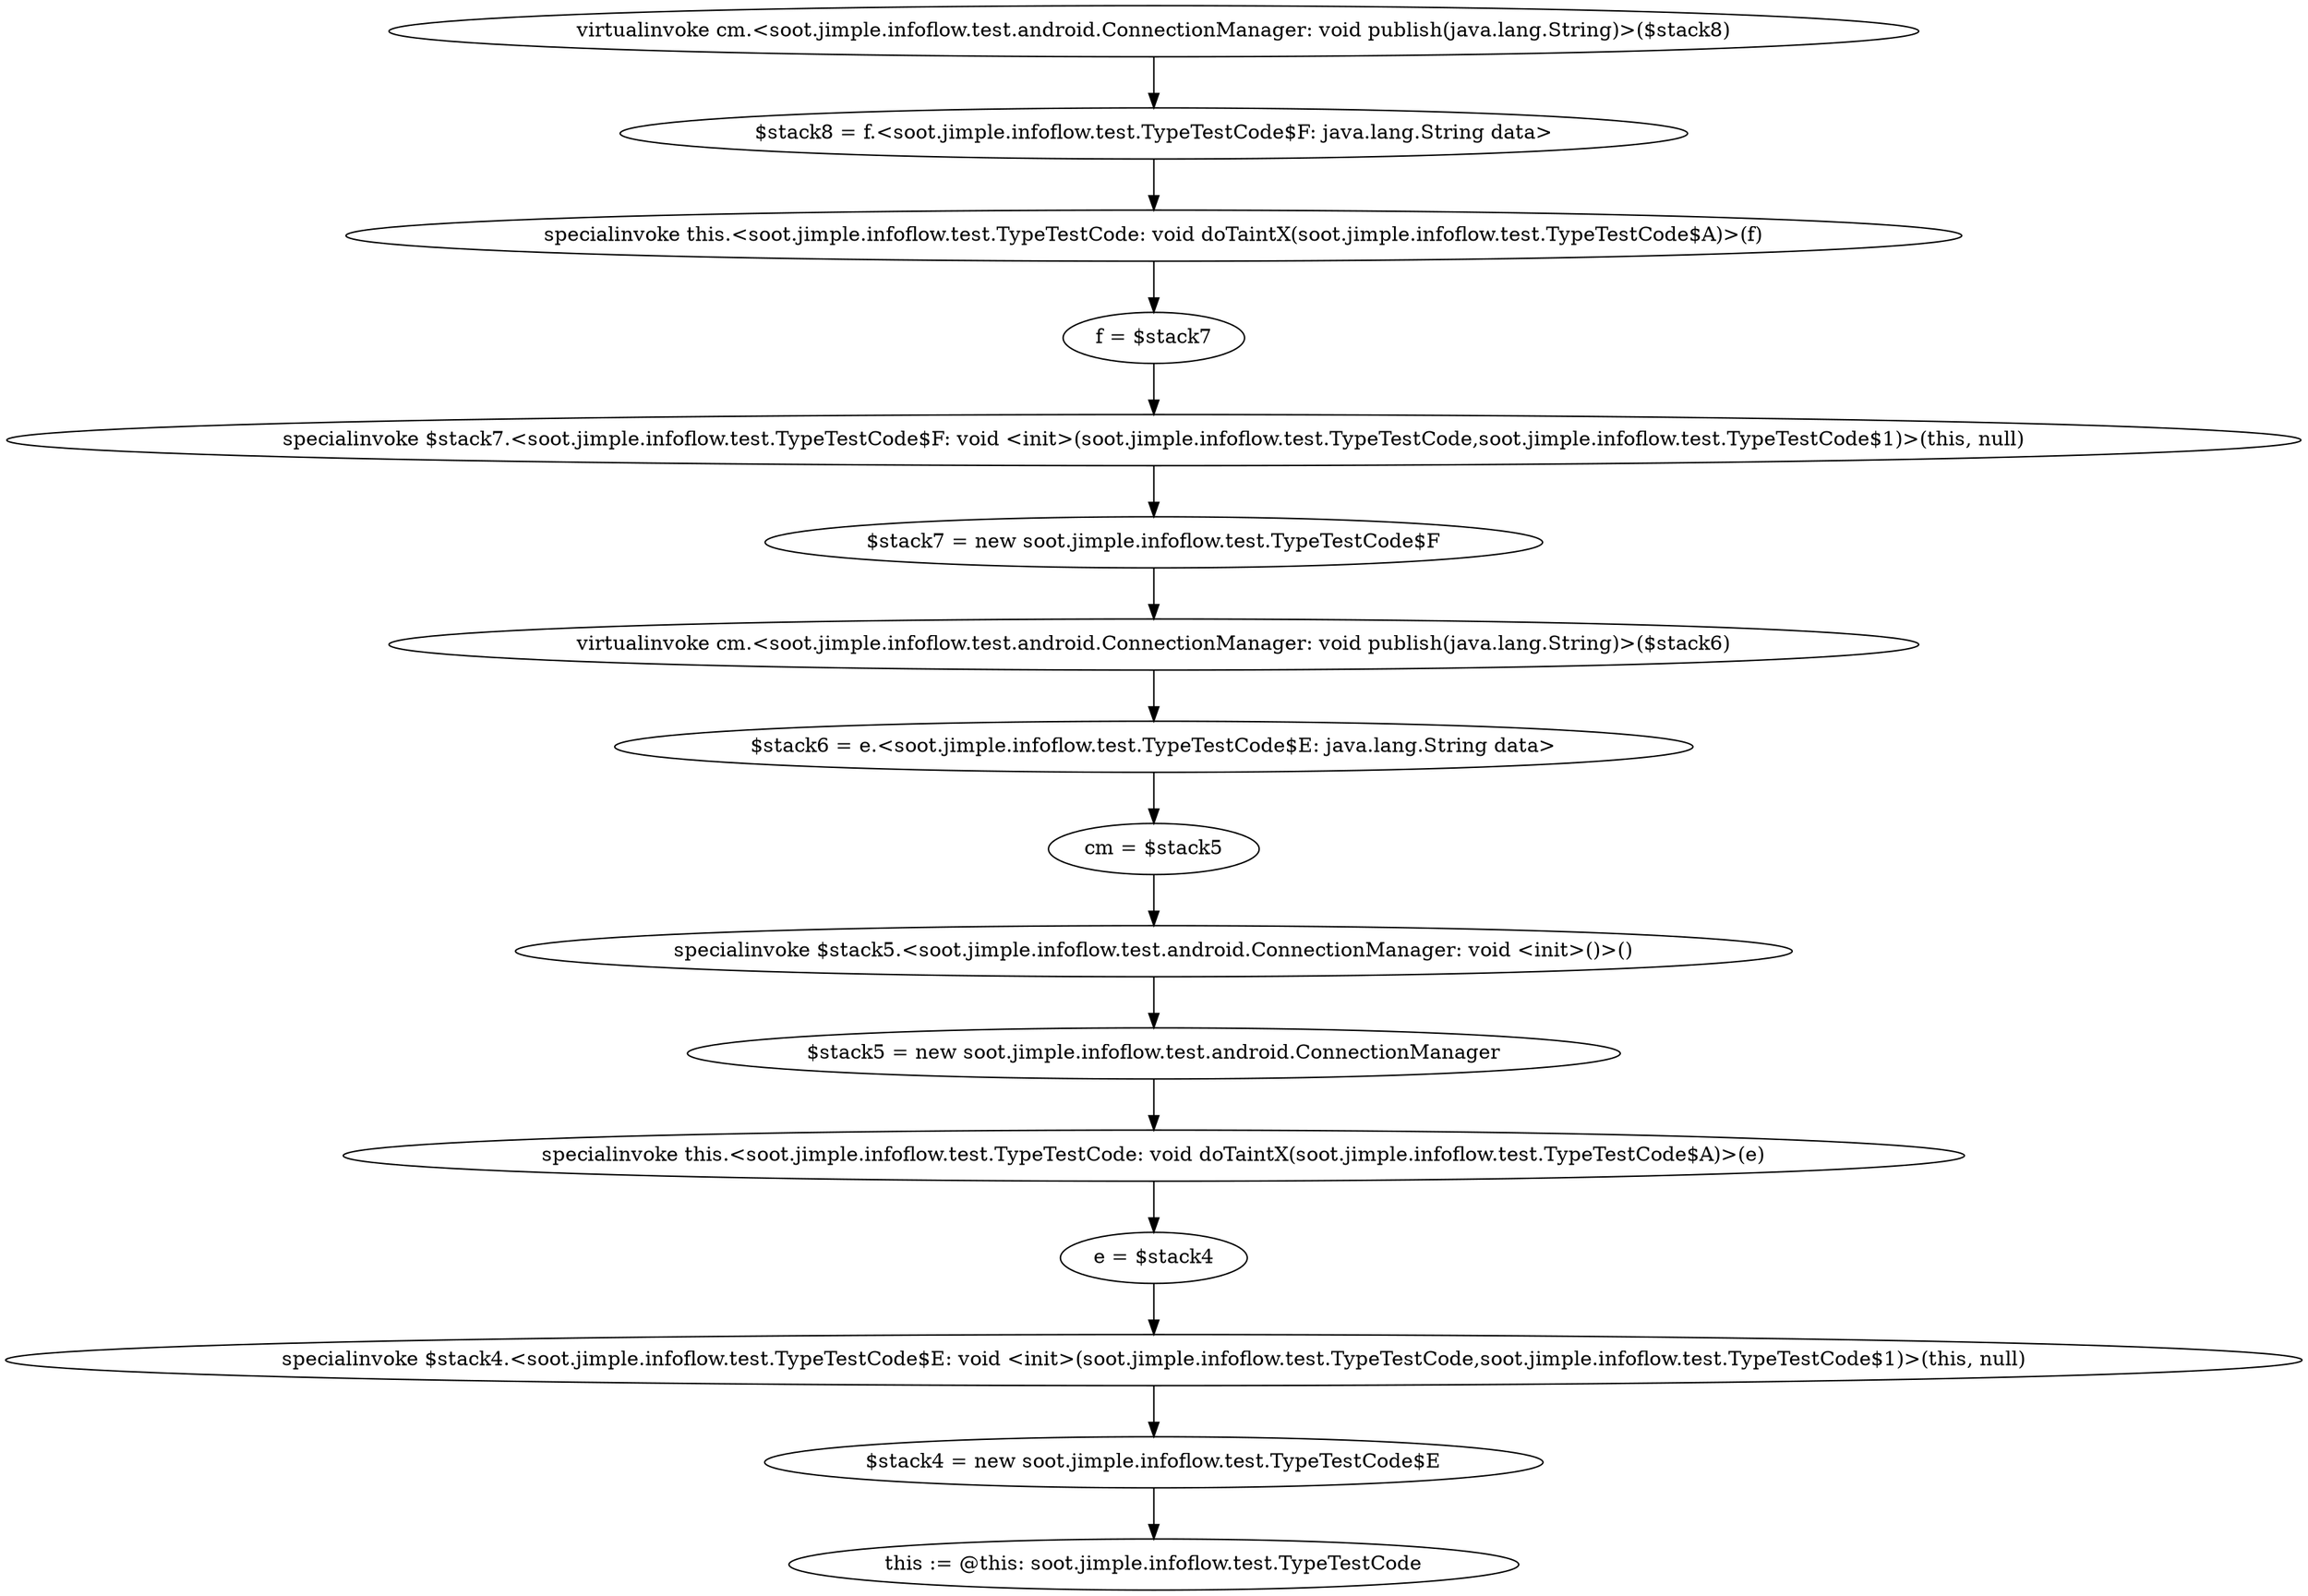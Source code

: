 digraph "" {
    "virtualinvoke cm.<soot.jimple.infoflow.test.android.ConnectionManager: void publish(java.lang.String)>($stack8)"
    "$stack8 = f.<soot.jimple.infoflow.test.TypeTestCode$F: java.lang.String data>"
    "virtualinvoke cm.<soot.jimple.infoflow.test.android.ConnectionManager: void publish(java.lang.String)>($stack8)"->"$stack8 = f.<soot.jimple.infoflow.test.TypeTestCode$F: java.lang.String data>";
    "specialinvoke this.<soot.jimple.infoflow.test.TypeTestCode: void doTaintX(soot.jimple.infoflow.test.TypeTestCode$A)>(f)"
    "$stack8 = f.<soot.jimple.infoflow.test.TypeTestCode$F: java.lang.String data>"->"specialinvoke this.<soot.jimple.infoflow.test.TypeTestCode: void doTaintX(soot.jimple.infoflow.test.TypeTestCode$A)>(f)";
    "f = $stack7"
    "specialinvoke this.<soot.jimple.infoflow.test.TypeTestCode: void doTaintX(soot.jimple.infoflow.test.TypeTestCode$A)>(f)"->"f = $stack7";
    "specialinvoke $stack7.<soot.jimple.infoflow.test.TypeTestCode$F: void <init>(soot.jimple.infoflow.test.TypeTestCode,soot.jimple.infoflow.test.TypeTestCode$1)>(this, null)"
    "f = $stack7"->"specialinvoke $stack7.<soot.jimple.infoflow.test.TypeTestCode$F: void <init>(soot.jimple.infoflow.test.TypeTestCode,soot.jimple.infoflow.test.TypeTestCode$1)>(this, null)";
    "$stack7 = new soot.jimple.infoflow.test.TypeTestCode$F"
    "specialinvoke $stack7.<soot.jimple.infoflow.test.TypeTestCode$F: void <init>(soot.jimple.infoflow.test.TypeTestCode,soot.jimple.infoflow.test.TypeTestCode$1)>(this, null)"->"$stack7 = new soot.jimple.infoflow.test.TypeTestCode$F";
    "virtualinvoke cm.<soot.jimple.infoflow.test.android.ConnectionManager: void publish(java.lang.String)>($stack6)"
    "$stack7 = new soot.jimple.infoflow.test.TypeTestCode$F"->"virtualinvoke cm.<soot.jimple.infoflow.test.android.ConnectionManager: void publish(java.lang.String)>($stack6)";
    "$stack6 = e.<soot.jimple.infoflow.test.TypeTestCode$E: java.lang.String data>"
    "virtualinvoke cm.<soot.jimple.infoflow.test.android.ConnectionManager: void publish(java.lang.String)>($stack6)"->"$stack6 = e.<soot.jimple.infoflow.test.TypeTestCode$E: java.lang.String data>";
    "cm = $stack5"
    "$stack6 = e.<soot.jimple.infoflow.test.TypeTestCode$E: java.lang.String data>"->"cm = $stack5";
    "specialinvoke $stack5.<soot.jimple.infoflow.test.android.ConnectionManager: void <init>()>()"
    "cm = $stack5"->"specialinvoke $stack5.<soot.jimple.infoflow.test.android.ConnectionManager: void <init>()>()";
    "$stack5 = new soot.jimple.infoflow.test.android.ConnectionManager"
    "specialinvoke $stack5.<soot.jimple.infoflow.test.android.ConnectionManager: void <init>()>()"->"$stack5 = new soot.jimple.infoflow.test.android.ConnectionManager";
    "specialinvoke this.<soot.jimple.infoflow.test.TypeTestCode: void doTaintX(soot.jimple.infoflow.test.TypeTestCode$A)>(e)"
    "$stack5 = new soot.jimple.infoflow.test.android.ConnectionManager"->"specialinvoke this.<soot.jimple.infoflow.test.TypeTestCode: void doTaintX(soot.jimple.infoflow.test.TypeTestCode$A)>(e)";
    "e = $stack4"
    "specialinvoke this.<soot.jimple.infoflow.test.TypeTestCode: void doTaintX(soot.jimple.infoflow.test.TypeTestCode$A)>(e)"->"e = $stack4";
    "specialinvoke $stack4.<soot.jimple.infoflow.test.TypeTestCode$E: void <init>(soot.jimple.infoflow.test.TypeTestCode,soot.jimple.infoflow.test.TypeTestCode$1)>(this, null)"
    "e = $stack4"->"specialinvoke $stack4.<soot.jimple.infoflow.test.TypeTestCode$E: void <init>(soot.jimple.infoflow.test.TypeTestCode,soot.jimple.infoflow.test.TypeTestCode$1)>(this, null)";
    "$stack4 = new soot.jimple.infoflow.test.TypeTestCode$E"
    "specialinvoke $stack4.<soot.jimple.infoflow.test.TypeTestCode$E: void <init>(soot.jimple.infoflow.test.TypeTestCode,soot.jimple.infoflow.test.TypeTestCode$1)>(this, null)"->"$stack4 = new soot.jimple.infoflow.test.TypeTestCode$E";
    "this := @this: soot.jimple.infoflow.test.TypeTestCode"
    "$stack4 = new soot.jimple.infoflow.test.TypeTestCode$E"->"this := @this: soot.jimple.infoflow.test.TypeTestCode";
}
